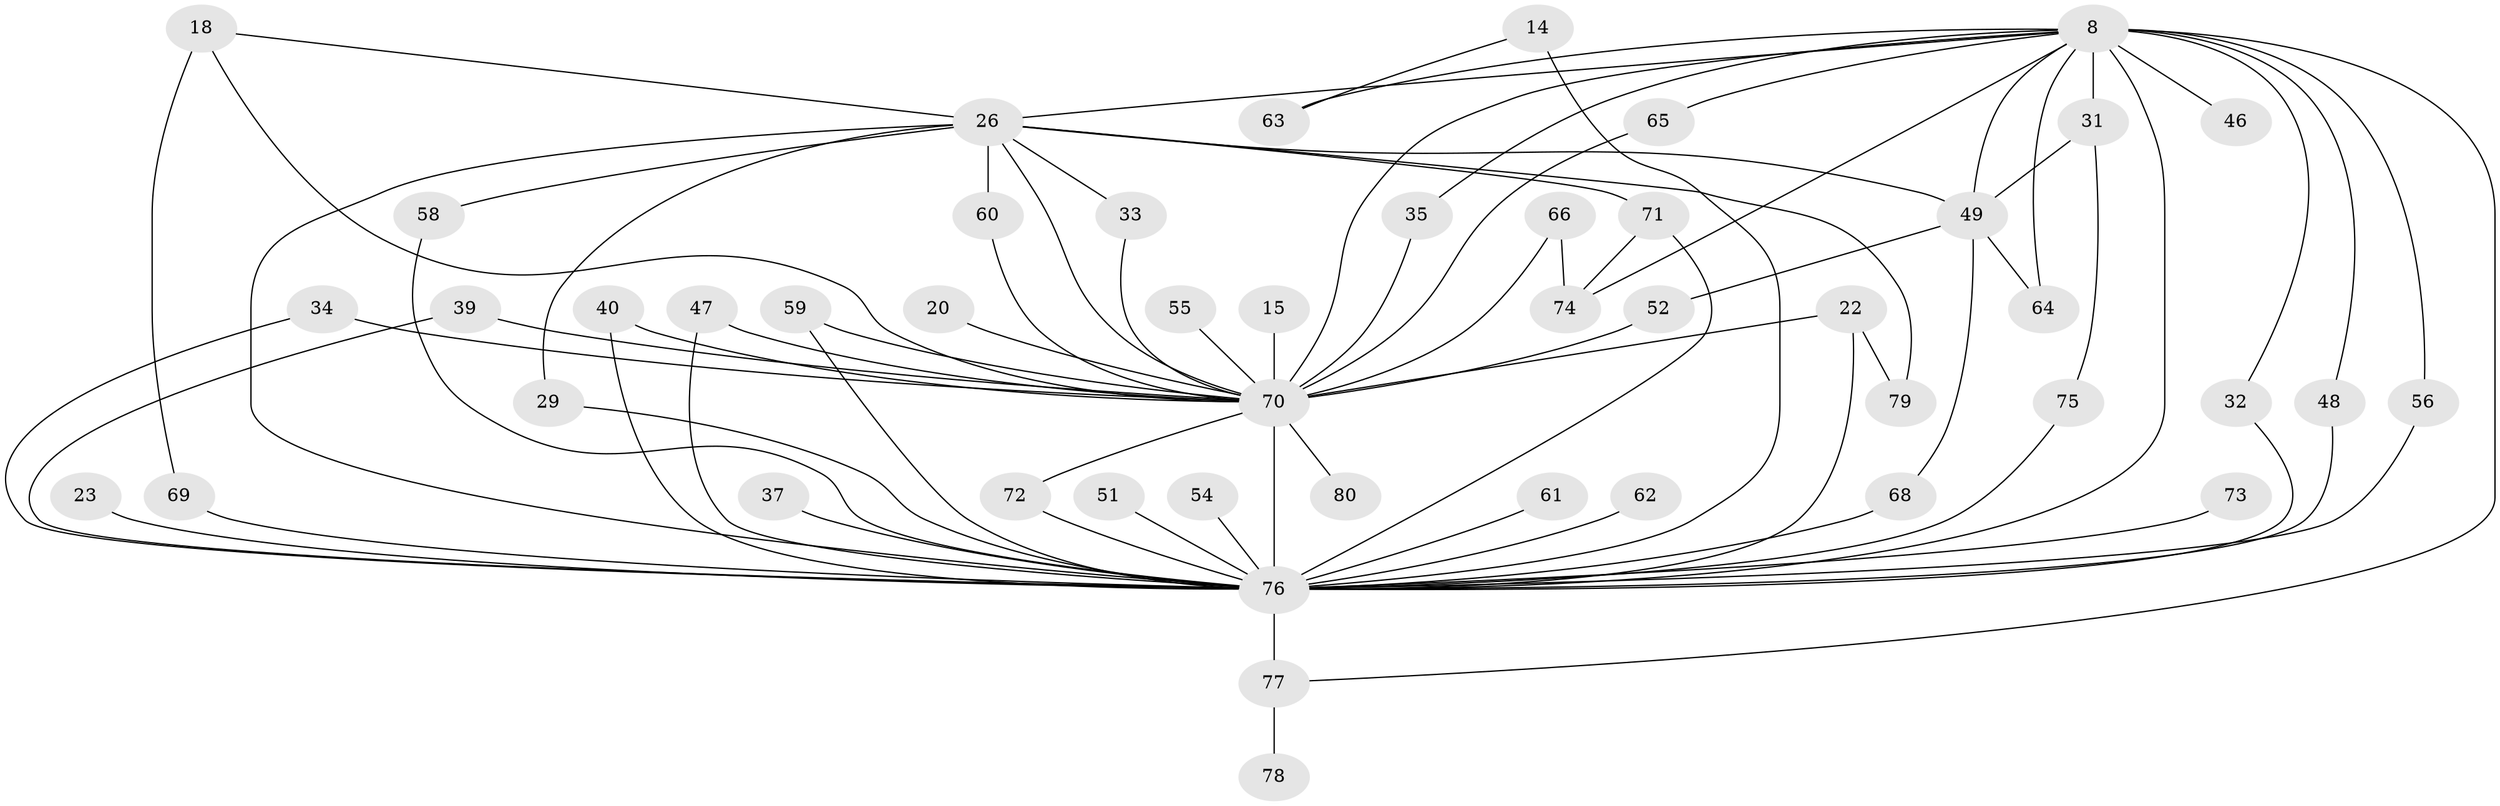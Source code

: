 // original degree distribution, {26: 0.0125, 18: 0.0125, 22: 0.025, 23: 0.0125, 11: 0.0125, 19: 0.0125, 21: 0.0125, 17: 0.0125, 16: 0.0125, 3: 0.125, 4: 0.075, 2: 0.625, 5: 0.0375, 6: 0.0125}
// Generated by graph-tools (version 1.1) at 2025/49/03/04/25 21:49:50]
// undirected, 48 vertices, 80 edges
graph export_dot {
graph [start="1"]
  node [color=gray90,style=filled];
  8 [super="+7"];
  14;
  15;
  18;
  20;
  22 [super="+19"];
  23;
  26 [super="+10"];
  29;
  31;
  32;
  33;
  34 [super="+24"];
  35;
  37;
  39;
  40;
  46;
  47;
  48;
  49 [super="+36+38+45"];
  51;
  52;
  54;
  55;
  56;
  58;
  59;
  60;
  61;
  62;
  63 [super="+42"];
  64;
  65;
  66;
  68 [super="+27+21"];
  69 [super="+57"];
  70 [super="+4+13+17"];
  71 [super="+43"];
  72;
  73;
  74 [super="+16"];
  75;
  76 [super="+25+9+41"];
  77 [super="+50+67+44"];
  78;
  79;
  80 [super="+53"];
  8 -- 31 [weight=2];
  8 -- 35;
  8 -- 46 [weight=2];
  8 -- 63 [weight=2];
  8 -- 65;
  8 -- 64;
  8 -- 74 [weight=3];
  8 -- 32;
  8 -- 48;
  8 -- 56;
  8 -- 76 [weight=10];
  8 -- 77 [weight=2];
  8 -- 70 [weight=4];
  8 -- 26 [weight=4];
  8 -- 49;
  14 -- 63;
  14 -- 76 [weight=2];
  15 -- 70 [weight=2];
  18 -- 69;
  18 -- 70;
  18 -- 26;
  20 -- 70;
  22 -- 79;
  22 -- 76;
  22 -- 70 [weight=2];
  23 -- 76 [weight=2];
  26 -- 76 [weight=9];
  26 -- 33;
  26 -- 71;
  26 -- 70 [weight=4];
  26 -- 79;
  26 -- 58;
  26 -- 60;
  26 -- 29;
  26 -- 49;
  29 -- 76;
  31 -- 49 [weight=2];
  31 -- 75;
  32 -- 76;
  33 -- 70;
  34 -- 76;
  34 -- 70 [weight=3];
  35 -- 70;
  37 -- 76 [weight=2];
  39 -- 76;
  39 -- 70;
  40 -- 76;
  40 -- 70;
  47 -- 76;
  47 -- 70;
  48 -- 76;
  49 -- 64;
  49 -- 52;
  49 -- 68;
  51 -- 76 [weight=2];
  52 -- 70;
  54 -- 76 [weight=2];
  55 -- 70 [weight=2];
  56 -- 76;
  58 -- 76;
  59 -- 76;
  59 -- 70;
  60 -- 70;
  61 -- 76;
  62 -- 76 [weight=2];
  65 -- 70;
  66 -- 74;
  66 -- 70;
  68 -- 76 [weight=3];
  69 -- 76 [weight=2];
  70 -- 76 [weight=13];
  70 -- 72;
  70 -- 80 [weight=3];
  71 -- 74;
  71 -- 76;
  72 -- 76;
  73 -- 76 [weight=2];
  75 -- 76;
  76 -- 77 [weight=5];
  77 -- 78 [weight=2];
}
